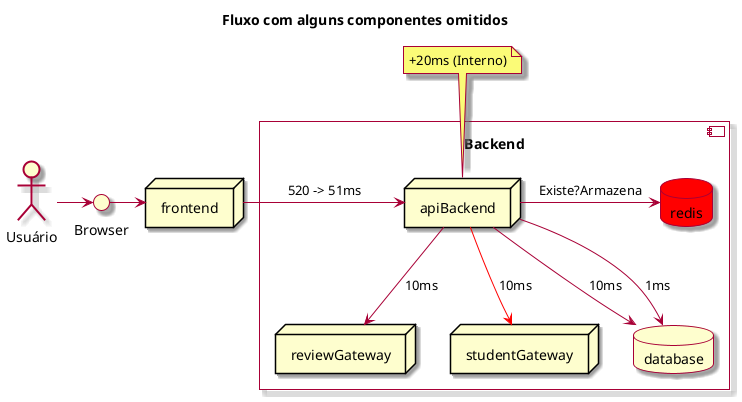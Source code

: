 @startuml

skin rose

Title: Fluxo com alguns componentes omitidos

actor "Usuário" as actor
interface "Browser" as browser
node frontend

actor -> browser
browser -> frontend

component "Backend\n" {

  node "apiBackend" as backend
  node reviewGateway as reviewGateway
  node studentGateway as studentGateway
  database database
  database redis as redis  #red

  backend -> redis: Existe?Armazena
  backend --> database: 10ms
  backend --> database: 1ms
  backend --> reviewGateway: 10ms
  backend --> studentGateway #red: 10ms
}

frontend -> backend: 520 -> 51ms
note top of backend: +20ms (Interno)

@enduml